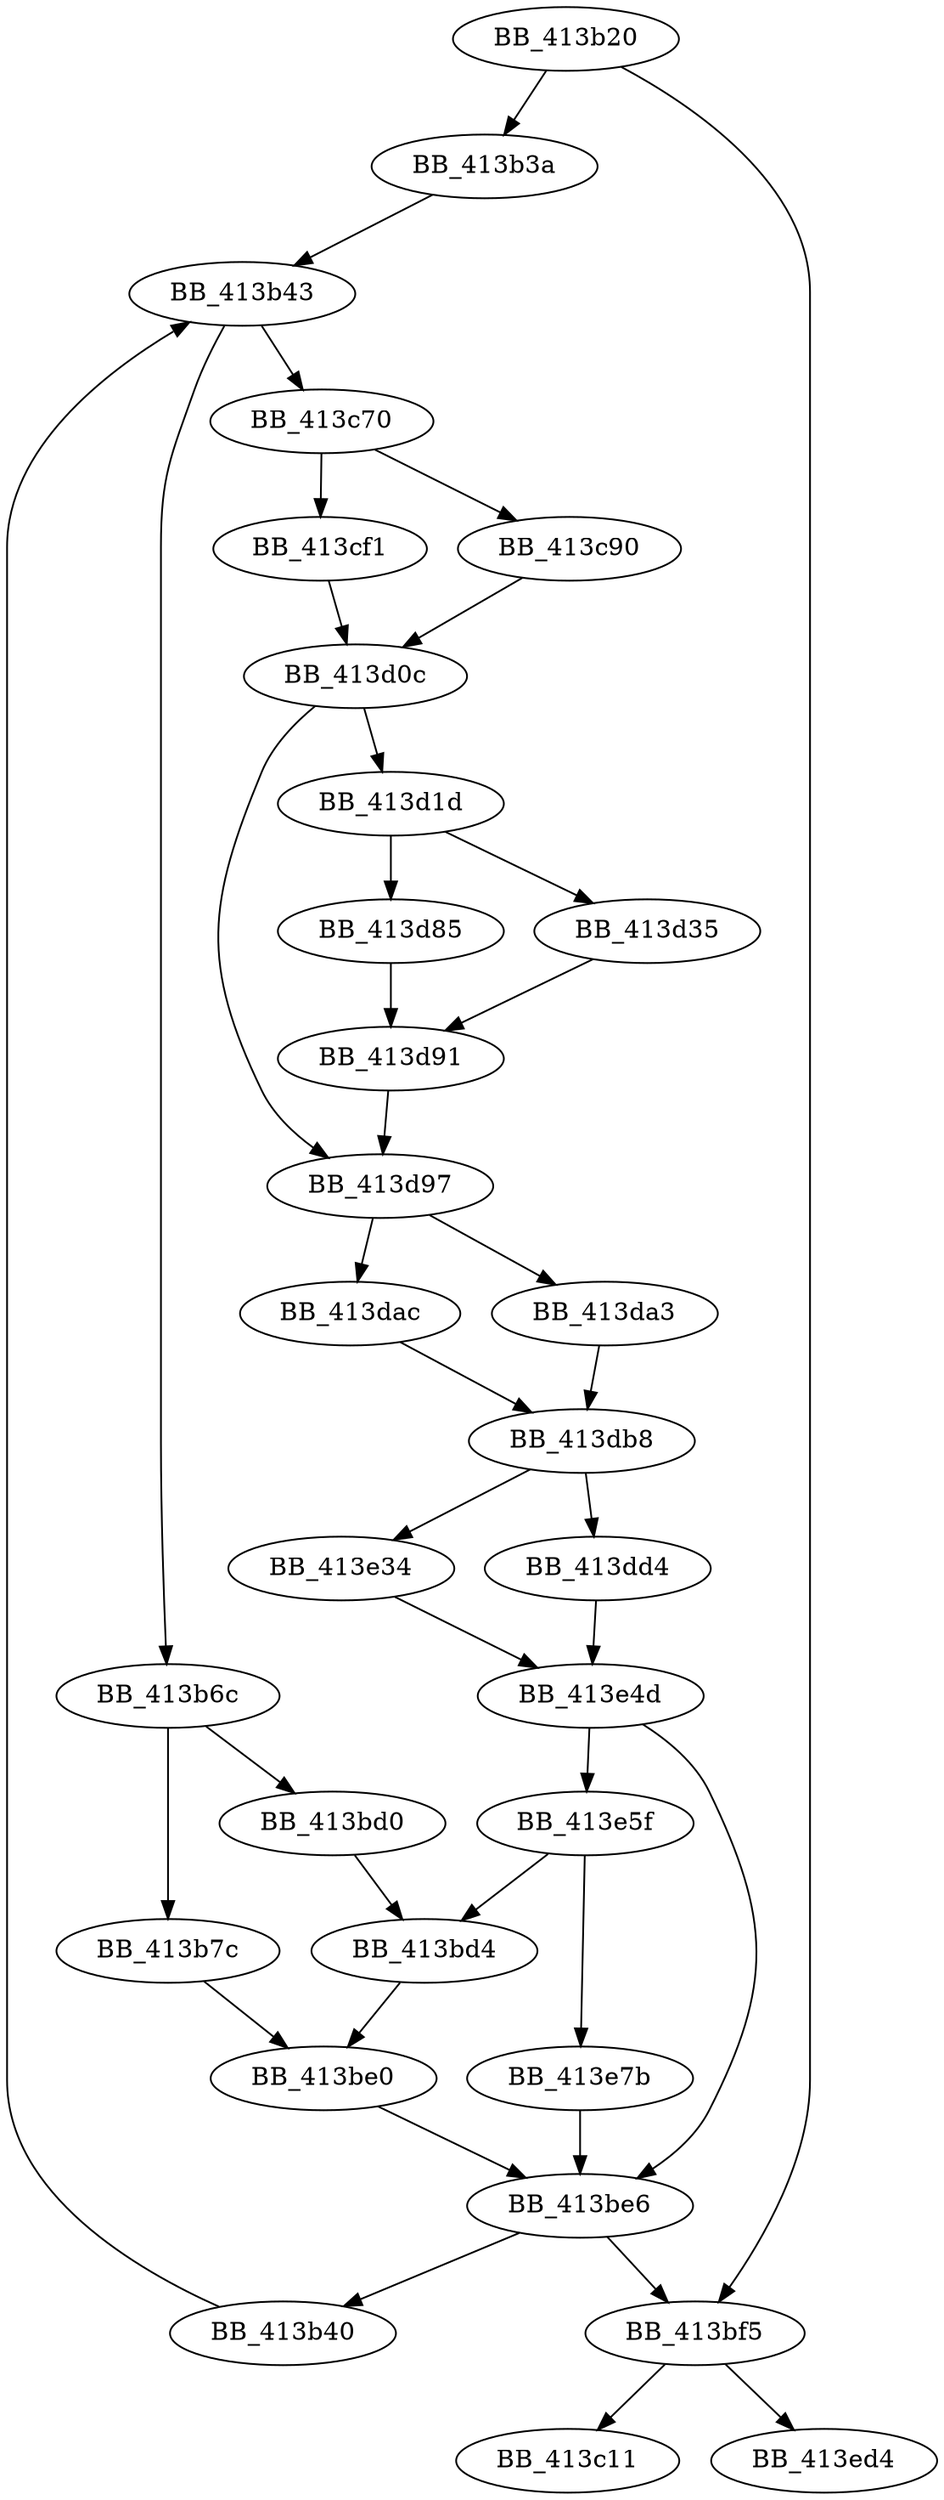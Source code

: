 DiGraph sub_413B20{
BB_413b20->BB_413b3a
BB_413b20->BB_413bf5
BB_413b3a->BB_413b43
BB_413b40->BB_413b43
BB_413b43->BB_413b6c
BB_413b43->BB_413c70
BB_413b6c->BB_413b7c
BB_413b6c->BB_413bd0
BB_413b7c->BB_413be0
BB_413bd0->BB_413bd4
BB_413bd4->BB_413be0
BB_413be0->BB_413be6
BB_413be6->BB_413b40
BB_413be6->BB_413bf5
BB_413bf5->BB_413c11
BB_413bf5->BB_413ed4
BB_413c70->BB_413c90
BB_413c70->BB_413cf1
BB_413c90->BB_413d0c
BB_413cf1->BB_413d0c
BB_413d0c->BB_413d1d
BB_413d0c->BB_413d97
BB_413d1d->BB_413d35
BB_413d1d->BB_413d85
BB_413d35->BB_413d91
BB_413d85->BB_413d91
BB_413d91->BB_413d97
BB_413d97->BB_413da3
BB_413d97->BB_413dac
BB_413da3->BB_413db8
BB_413dac->BB_413db8
BB_413db8->BB_413dd4
BB_413db8->BB_413e34
BB_413dd4->BB_413e4d
BB_413e34->BB_413e4d
BB_413e4d->BB_413be6
BB_413e4d->BB_413e5f
BB_413e5f->BB_413bd4
BB_413e5f->BB_413e7b
BB_413e7b->BB_413be6
}
